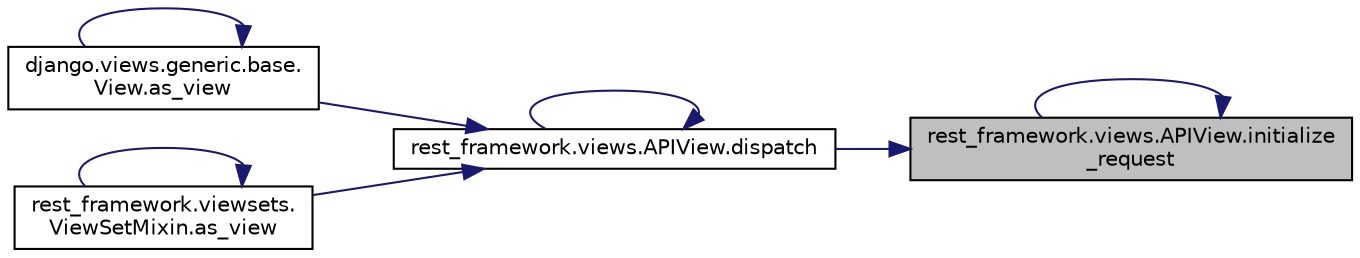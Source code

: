digraph "rest_framework.views.APIView.initialize_request"
{
 // LATEX_PDF_SIZE
  edge [fontname="Helvetica",fontsize="10",labelfontname="Helvetica",labelfontsize="10"];
  node [fontname="Helvetica",fontsize="10",shape=record];
  rankdir="RL";
  Node1 [label="rest_framework.views.APIView.initialize\l_request",height=0.2,width=0.4,color="black", fillcolor="grey75", style="filled", fontcolor="black",tooltip=" "];
  Node1 -> Node2 [dir="back",color="midnightblue",fontsize="10",style="solid",fontname="Helvetica"];
  Node2 [label="rest_framework.views.APIView.dispatch",height=0.2,width=0.4,color="black", fillcolor="white", style="filled",URL="$d3/d7d/classrest__framework_1_1views_1_1_a_p_i_view.html#ac546f29e049369a62a3bd24a3f596c71",tooltip=" "];
  Node2 -> Node3 [dir="back",color="midnightblue",fontsize="10",style="solid",fontname="Helvetica"];
  Node3 [label="django.views.generic.base.\lView.as_view",height=0.2,width=0.4,color="black", fillcolor="white", style="filled",URL="$d0/ddc/classdjango_1_1views_1_1generic_1_1base_1_1_view.html#ac26fa050293a6501f919db1807ea0118",tooltip=" "];
  Node3 -> Node3 [dir="back",color="midnightblue",fontsize="10",style="solid",fontname="Helvetica"];
  Node2 -> Node4 [dir="back",color="midnightblue",fontsize="10",style="solid",fontname="Helvetica"];
  Node4 [label="rest_framework.viewsets.\lViewSetMixin.as_view",height=0.2,width=0.4,color="black", fillcolor="white", style="filled",URL="$d9/d8d/classrest__framework_1_1viewsets_1_1_view_set_mixin.html#ab57221a68375dfaf9b829641d1c712e4",tooltip=" "];
  Node4 -> Node4 [dir="back",color="midnightblue",fontsize="10",style="solid",fontname="Helvetica"];
  Node2 -> Node2 [dir="back",color="midnightblue",fontsize="10",style="solid",fontname="Helvetica"];
  Node1 -> Node1 [dir="back",color="midnightblue",fontsize="10",style="solid",fontname="Helvetica"];
}
